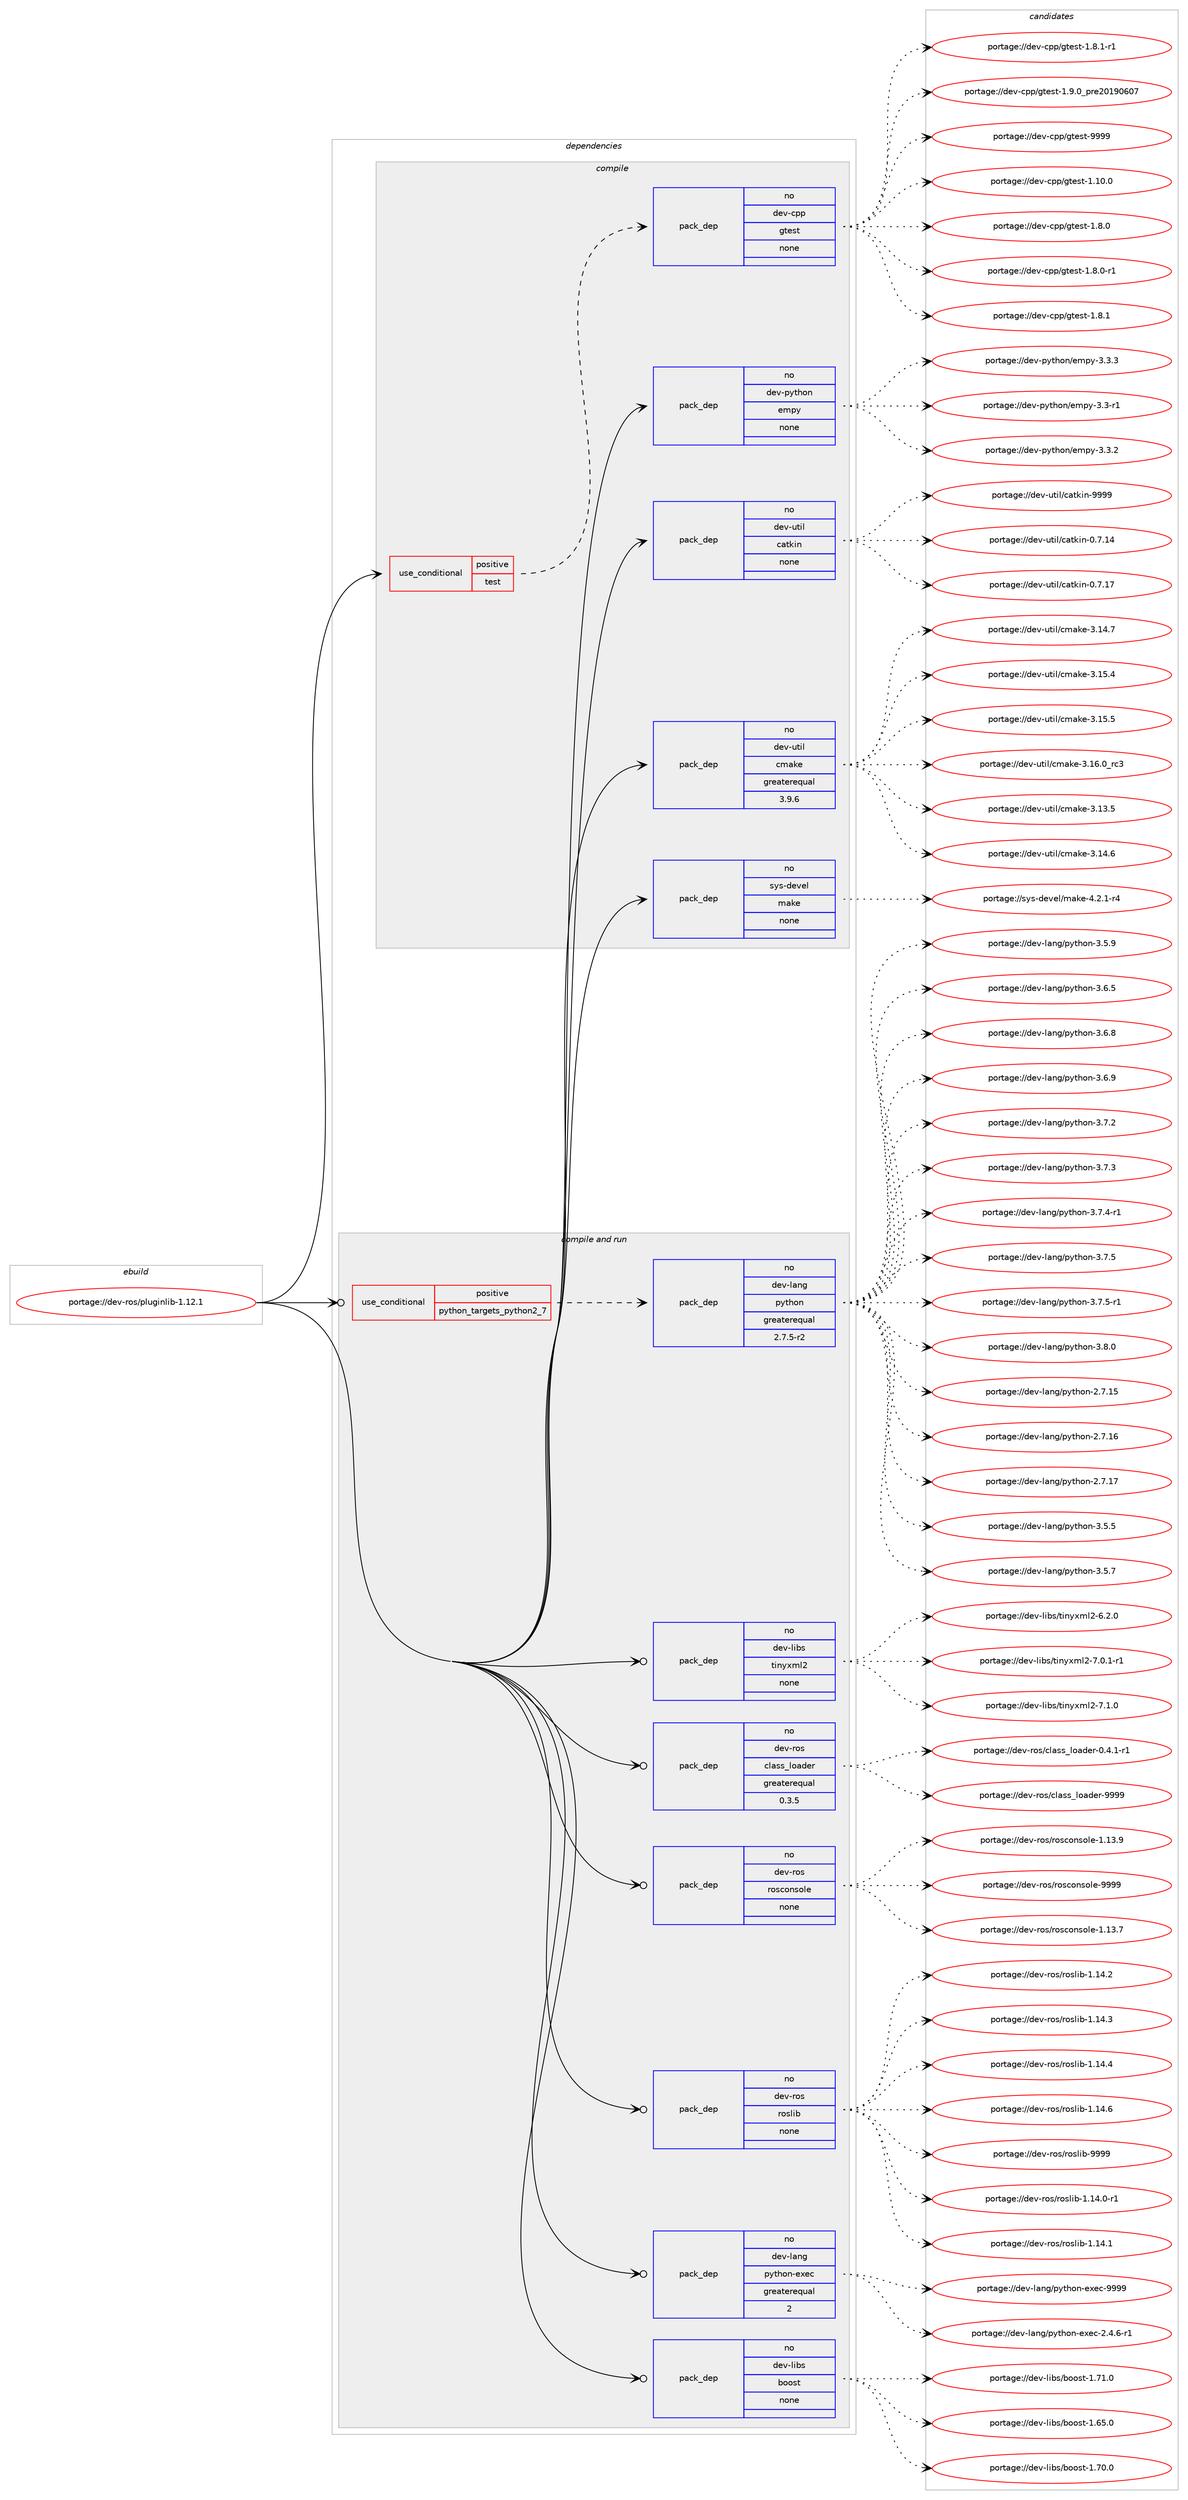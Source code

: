 digraph prolog {

# *************
# Graph options
# *************

newrank=true;
concentrate=true;
compound=true;
graph [rankdir=LR,fontname=Helvetica,fontsize=10,ranksep=1.5];#, ranksep=2.5, nodesep=0.2];
edge  [arrowhead=vee];
node  [fontname=Helvetica,fontsize=10];

# **********
# The ebuild
# **********

subgraph cluster_leftcol {
color=gray;
rank=same;
label=<<i>ebuild</i>>;
id [label="portage://dev-ros/pluginlib-1.12.1", color=red, width=4, href="../dev-ros/pluginlib-1.12.1.svg"];
}

# ****************
# The dependencies
# ****************

subgraph cluster_midcol {
color=gray;
label=<<i>dependencies</i>>;
subgraph cluster_compile {
fillcolor="#eeeeee";
style=filled;
label=<<i>compile</i>>;
subgraph cond43432 {
dependency193063 [label=<<TABLE BORDER="0" CELLBORDER="1" CELLSPACING="0" CELLPADDING="4"><TR><TD ROWSPAN="3" CELLPADDING="10">use_conditional</TD></TR><TR><TD>positive</TD></TR><TR><TD>test</TD></TR></TABLE>>, shape=none, color=red];
subgraph pack146203 {
dependency193064 [label=<<TABLE BORDER="0" CELLBORDER="1" CELLSPACING="0" CELLPADDING="4" WIDTH="220"><TR><TD ROWSPAN="6" CELLPADDING="30">pack_dep</TD></TR><TR><TD WIDTH="110">no</TD></TR><TR><TD>dev-cpp</TD></TR><TR><TD>gtest</TD></TR><TR><TD>none</TD></TR><TR><TD></TD></TR></TABLE>>, shape=none, color=blue];
}
dependency193063:e -> dependency193064:w [weight=20,style="dashed",arrowhead="vee"];
}
id:e -> dependency193063:w [weight=20,style="solid",arrowhead="vee"];
subgraph pack146204 {
dependency193065 [label=<<TABLE BORDER="0" CELLBORDER="1" CELLSPACING="0" CELLPADDING="4" WIDTH="220"><TR><TD ROWSPAN="6" CELLPADDING="30">pack_dep</TD></TR><TR><TD WIDTH="110">no</TD></TR><TR><TD>dev-python</TD></TR><TR><TD>empy</TD></TR><TR><TD>none</TD></TR><TR><TD></TD></TR></TABLE>>, shape=none, color=blue];
}
id:e -> dependency193065:w [weight=20,style="solid",arrowhead="vee"];
subgraph pack146205 {
dependency193066 [label=<<TABLE BORDER="0" CELLBORDER="1" CELLSPACING="0" CELLPADDING="4" WIDTH="220"><TR><TD ROWSPAN="6" CELLPADDING="30">pack_dep</TD></TR><TR><TD WIDTH="110">no</TD></TR><TR><TD>dev-util</TD></TR><TR><TD>catkin</TD></TR><TR><TD>none</TD></TR><TR><TD></TD></TR></TABLE>>, shape=none, color=blue];
}
id:e -> dependency193066:w [weight=20,style="solid",arrowhead="vee"];
subgraph pack146206 {
dependency193067 [label=<<TABLE BORDER="0" CELLBORDER="1" CELLSPACING="0" CELLPADDING="4" WIDTH="220"><TR><TD ROWSPAN="6" CELLPADDING="30">pack_dep</TD></TR><TR><TD WIDTH="110">no</TD></TR><TR><TD>dev-util</TD></TR><TR><TD>cmake</TD></TR><TR><TD>greaterequal</TD></TR><TR><TD>3.9.6</TD></TR></TABLE>>, shape=none, color=blue];
}
id:e -> dependency193067:w [weight=20,style="solid",arrowhead="vee"];
subgraph pack146207 {
dependency193068 [label=<<TABLE BORDER="0" CELLBORDER="1" CELLSPACING="0" CELLPADDING="4" WIDTH="220"><TR><TD ROWSPAN="6" CELLPADDING="30">pack_dep</TD></TR><TR><TD WIDTH="110">no</TD></TR><TR><TD>sys-devel</TD></TR><TR><TD>make</TD></TR><TR><TD>none</TD></TR><TR><TD></TD></TR></TABLE>>, shape=none, color=blue];
}
id:e -> dependency193068:w [weight=20,style="solid",arrowhead="vee"];
}
subgraph cluster_compileandrun {
fillcolor="#eeeeee";
style=filled;
label=<<i>compile and run</i>>;
subgraph cond43433 {
dependency193069 [label=<<TABLE BORDER="0" CELLBORDER="1" CELLSPACING="0" CELLPADDING="4"><TR><TD ROWSPAN="3" CELLPADDING="10">use_conditional</TD></TR><TR><TD>positive</TD></TR><TR><TD>python_targets_python2_7</TD></TR></TABLE>>, shape=none, color=red];
subgraph pack146208 {
dependency193070 [label=<<TABLE BORDER="0" CELLBORDER="1" CELLSPACING="0" CELLPADDING="4" WIDTH="220"><TR><TD ROWSPAN="6" CELLPADDING="30">pack_dep</TD></TR><TR><TD WIDTH="110">no</TD></TR><TR><TD>dev-lang</TD></TR><TR><TD>python</TD></TR><TR><TD>greaterequal</TD></TR><TR><TD>2.7.5-r2</TD></TR></TABLE>>, shape=none, color=blue];
}
dependency193069:e -> dependency193070:w [weight=20,style="dashed",arrowhead="vee"];
}
id:e -> dependency193069:w [weight=20,style="solid",arrowhead="odotvee"];
subgraph pack146209 {
dependency193071 [label=<<TABLE BORDER="0" CELLBORDER="1" CELLSPACING="0" CELLPADDING="4" WIDTH="220"><TR><TD ROWSPAN="6" CELLPADDING="30">pack_dep</TD></TR><TR><TD WIDTH="110">no</TD></TR><TR><TD>dev-lang</TD></TR><TR><TD>python-exec</TD></TR><TR><TD>greaterequal</TD></TR><TR><TD>2</TD></TR></TABLE>>, shape=none, color=blue];
}
id:e -> dependency193071:w [weight=20,style="solid",arrowhead="odotvee"];
subgraph pack146210 {
dependency193072 [label=<<TABLE BORDER="0" CELLBORDER="1" CELLSPACING="0" CELLPADDING="4" WIDTH="220"><TR><TD ROWSPAN="6" CELLPADDING="30">pack_dep</TD></TR><TR><TD WIDTH="110">no</TD></TR><TR><TD>dev-libs</TD></TR><TR><TD>boost</TD></TR><TR><TD>none</TD></TR><TR><TD></TD></TR></TABLE>>, shape=none, color=blue];
}
id:e -> dependency193072:w [weight=20,style="solid",arrowhead="odotvee"];
subgraph pack146211 {
dependency193073 [label=<<TABLE BORDER="0" CELLBORDER="1" CELLSPACING="0" CELLPADDING="4" WIDTH="220"><TR><TD ROWSPAN="6" CELLPADDING="30">pack_dep</TD></TR><TR><TD WIDTH="110">no</TD></TR><TR><TD>dev-libs</TD></TR><TR><TD>tinyxml2</TD></TR><TR><TD>none</TD></TR><TR><TD></TD></TR></TABLE>>, shape=none, color=blue];
}
id:e -> dependency193073:w [weight=20,style="solid",arrowhead="odotvee"];
subgraph pack146212 {
dependency193074 [label=<<TABLE BORDER="0" CELLBORDER="1" CELLSPACING="0" CELLPADDING="4" WIDTH="220"><TR><TD ROWSPAN="6" CELLPADDING="30">pack_dep</TD></TR><TR><TD WIDTH="110">no</TD></TR><TR><TD>dev-ros</TD></TR><TR><TD>class_loader</TD></TR><TR><TD>greaterequal</TD></TR><TR><TD>0.3.5</TD></TR></TABLE>>, shape=none, color=blue];
}
id:e -> dependency193074:w [weight=20,style="solid",arrowhead="odotvee"];
subgraph pack146213 {
dependency193075 [label=<<TABLE BORDER="0" CELLBORDER="1" CELLSPACING="0" CELLPADDING="4" WIDTH="220"><TR><TD ROWSPAN="6" CELLPADDING="30">pack_dep</TD></TR><TR><TD WIDTH="110">no</TD></TR><TR><TD>dev-ros</TD></TR><TR><TD>rosconsole</TD></TR><TR><TD>none</TD></TR><TR><TD></TD></TR></TABLE>>, shape=none, color=blue];
}
id:e -> dependency193075:w [weight=20,style="solid",arrowhead="odotvee"];
subgraph pack146214 {
dependency193076 [label=<<TABLE BORDER="0" CELLBORDER="1" CELLSPACING="0" CELLPADDING="4" WIDTH="220"><TR><TD ROWSPAN="6" CELLPADDING="30">pack_dep</TD></TR><TR><TD WIDTH="110">no</TD></TR><TR><TD>dev-ros</TD></TR><TR><TD>roslib</TD></TR><TR><TD>none</TD></TR><TR><TD></TD></TR></TABLE>>, shape=none, color=blue];
}
id:e -> dependency193076:w [weight=20,style="solid",arrowhead="odotvee"];
}
subgraph cluster_run {
fillcolor="#eeeeee";
style=filled;
label=<<i>run</i>>;
}
}

# **************
# The candidates
# **************

subgraph cluster_choices {
rank=same;
color=gray;
label=<<i>candidates</i>>;

subgraph choice146203 {
color=black;
nodesep=1;
choiceportage10010111845991121124710311610111511645494649484648 [label="portage://dev-cpp/gtest-1.10.0", color=red, width=4,href="../dev-cpp/gtest-1.10.0.svg"];
choiceportage100101118459911211247103116101115116454946564648 [label="portage://dev-cpp/gtest-1.8.0", color=red, width=4,href="../dev-cpp/gtest-1.8.0.svg"];
choiceportage1001011184599112112471031161011151164549465646484511449 [label="portage://dev-cpp/gtest-1.8.0-r1", color=red, width=4,href="../dev-cpp/gtest-1.8.0-r1.svg"];
choiceportage100101118459911211247103116101115116454946564649 [label="portage://dev-cpp/gtest-1.8.1", color=red, width=4,href="../dev-cpp/gtest-1.8.1.svg"];
choiceportage1001011184599112112471031161011151164549465646494511449 [label="portage://dev-cpp/gtest-1.8.1-r1", color=red, width=4,href="../dev-cpp/gtest-1.8.1-r1.svg"];
choiceportage100101118459911211247103116101115116454946574648951121141015048495748544855 [label="portage://dev-cpp/gtest-1.9.0_pre20190607", color=red, width=4,href="../dev-cpp/gtest-1.9.0_pre20190607.svg"];
choiceportage1001011184599112112471031161011151164557575757 [label="portage://dev-cpp/gtest-9999", color=red, width=4,href="../dev-cpp/gtest-9999.svg"];
dependency193064:e -> choiceportage10010111845991121124710311610111511645494649484648:w [style=dotted,weight="100"];
dependency193064:e -> choiceportage100101118459911211247103116101115116454946564648:w [style=dotted,weight="100"];
dependency193064:e -> choiceportage1001011184599112112471031161011151164549465646484511449:w [style=dotted,weight="100"];
dependency193064:e -> choiceportage100101118459911211247103116101115116454946564649:w [style=dotted,weight="100"];
dependency193064:e -> choiceportage1001011184599112112471031161011151164549465646494511449:w [style=dotted,weight="100"];
dependency193064:e -> choiceportage100101118459911211247103116101115116454946574648951121141015048495748544855:w [style=dotted,weight="100"];
dependency193064:e -> choiceportage1001011184599112112471031161011151164557575757:w [style=dotted,weight="100"];
}
subgraph choice146204 {
color=black;
nodesep=1;
choiceportage1001011184511212111610411111047101109112121455146514511449 [label="portage://dev-python/empy-3.3-r1", color=red, width=4,href="../dev-python/empy-3.3-r1.svg"];
choiceportage1001011184511212111610411111047101109112121455146514650 [label="portage://dev-python/empy-3.3.2", color=red, width=4,href="../dev-python/empy-3.3.2.svg"];
choiceportage1001011184511212111610411111047101109112121455146514651 [label="portage://dev-python/empy-3.3.3", color=red, width=4,href="../dev-python/empy-3.3.3.svg"];
dependency193065:e -> choiceportage1001011184511212111610411111047101109112121455146514511449:w [style=dotted,weight="100"];
dependency193065:e -> choiceportage1001011184511212111610411111047101109112121455146514650:w [style=dotted,weight="100"];
dependency193065:e -> choiceportage1001011184511212111610411111047101109112121455146514651:w [style=dotted,weight="100"];
}
subgraph choice146205 {
color=black;
nodesep=1;
choiceportage1001011184511711610510847999711610710511045484655464952 [label="portage://dev-util/catkin-0.7.14", color=red, width=4,href="../dev-util/catkin-0.7.14.svg"];
choiceportage1001011184511711610510847999711610710511045484655464955 [label="portage://dev-util/catkin-0.7.17", color=red, width=4,href="../dev-util/catkin-0.7.17.svg"];
choiceportage100101118451171161051084799971161071051104557575757 [label="portage://dev-util/catkin-9999", color=red, width=4,href="../dev-util/catkin-9999.svg"];
dependency193066:e -> choiceportage1001011184511711610510847999711610710511045484655464952:w [style=dotted,weight="100"];
dependency193066:e -> choiceportage1001011184511711610510847999711610710511045484655464955:w [style=dotted,weight="100"];
dependency193066:e -> choiceportage100101118451171161051084799971161071051104557575757:w [style=dotted,weight="100"];
}
subgraph choice146206 {
color=black;
nodesep=1;
choiceportage1001011184511711610510847991099710710145514649514653 [label="portage://dev-util/cmake-3.13.5", color=red, width=4,href="../dev-util/cmake-3.13.5.svg"];
choiceportage1001011184511711610510847991099710710145514649524654 [label="portage://dev-util/cmake-3.14.6", color=red, width=4,href="../dev-util/cmake-3.14.6.svg"];
choiceportage1001011184511711610510847991099710710145514649524655 [label="portage://dev-util/cmake-3.14.7", color=red, width=4,href="../dev-util/cmake-3.14.7.svg"];
choiceportage1001011184511711610510847991099710710145514649534652 [label="portage://dev-util/cmake-3.15.4", color=red, width=4,href="../dev-util/cmake-3.15.4.svg"];
choiceportage1001011184511711610510847991099710710145514649534653 [label="portage://dev-util/cmake-3.15.5", color=red, width=4,href="../dev-util/cmake-3.15.5.svg"];
choiceportage1001011184511711610510847991099710710145514649544648951149951 [label="portage://dev-util/cmake-3.16.0_rc3", color=red, width=4,href="../dev-util/cmake-3.16.0_rc3.svg"];
dependency193067:e -> choiceportage1001011184511711610510847991099710710145514649514653:w [style=dotted,weight="100"];
dependency193067:e -> choiceportage1001011184511711610510847991099710710145514649524654:w [style=dotted,weight="100"];
dependency193067:e -> choiceportage1001011184511711610510847991099710710145514649524655:w [style=dotted,weight="100"];
dependency193067:e -> choiceportage1001011184511711610510847991099710710145514649534652:w [style=dotted,weight="100"];
dependency193067:e -> choiceportage1001011184511711610510847991099710710145514649534653:w [style=dotted,weight="100"];
dependency193067:e -> choiceportage1001011184511711610510847991099710710145514649544648951149951:w [style=dotted,weight="100"];
}
subgraph choice146207 {
color=black;
nodesep=1;
choiceportage1151211154510010111810110847109971071014552465046494511452 [label="portage://sys-devel/make-4.2.1-r4", color=red, width=4,href="../sys-devel/make-4.2.1-r4.svg"];
dependency193068:e -> choiceportage1151211154510010111810110847109971071014552465046494511452:w [style=dotted,weight="100"];
}
subgraph choice146208 {
color=black;
nodesep=1;
choiceportage10010111845108971101034711212111610411111045504655464953 [label="portage://dev-lang/python-2.7.15", color=red, width=4,href="../dev-lang/python-2.7.15.svg"];
choiceportage10010111845108971101034711212111610411111045504655464954 [label="portage://dev-lang/python-2.7.16", color=red, width=4,href="../dev-lang/python-2.7.16.svg"];
choiceportage10010111845108971101034711212111610411111045504655464955 [label="portage://dev-lang/python-2.7.17", color=red, width=4,href="../dev-lang/python-2.7.17.svg"];
choiceportage100101118451089711010347112121116104111110455146534653 [label="portage://dev-lang/python-3.5.5", color=red, width=4,href="../dev-lang/python-3.5.5.svg"];
choiceportage100101118451089711010347112121116104111110455146534655 [label="portage://dev-lang/python-3.5.7", color=red, width=4,href="../dev-lang/python-3.5.7.svg"];
choiceportage100101118451089711010347112121116104111110455146534657 [label="portage://dev-lang/python-3.5.9", color=red, width=4,href="../dev-lang/python-3.5.9.svg"];
choiceportage100101118451089711010347112121116104111110455146544653 [label="portage://dev-lang/python-3.6.5", color=red, width=4,href="../dev-lang/python-3.6.5.svg"];
choiceportage100101118451089711010347112121116104111110455146544656 [label="portage://dev-lang/python-3.6.8", color=red, width=4,href="../dev-lang/python-3.6.8.svg"];
choiceportage100101118451089711010347112121116104111110455146544657 [label="portage://dev-lang/python-3.6.9", color=red, width=4,href="../dev-lang/python-3.6.9.svg"];
choiceportage100101118451089711010347112121116104111110455146554650 [label="portage://dev-lang/python-3.7.2", color=red, width=4,href="../dev-lang/python-3.7.2.svg"];
choiceportage100101118451089711010347112121116104111110455146554651 [label="portage://dev-lang/python-3.7.3", color=red, width=4,href="../dev-lang/python-3.7.3.svg"];
choiceportage1001011184510897110103471121211161041111104551465546524511449 [label="portage://dev-lang/python-3.7.4-r1", color=red, width=4,href="../dev-lang/python-3.7.4-r1.svg"];
choiceportage100101118451089711010347112121116104111110455146554653 [label="portage://dev-lang/python-3.7.5", color=red, width=4,href="../dev-lang/python-3.7.5.svg"];
choiceportage1001011184510897110103471121211161041111104551465546534511449 [label="portage://dev-lang/python-3.7.5-r1", color=red, width=4,href="../dev-lang/python-3.7.5-r1.svg"];
choiceportage100101118451089711010347112121116104111110455146564648 [label="portage://dev-lang/python-3.8.0", color=red, width=4,href="../dev-lang/python-3.8.0.svg"];
dependency193070:e -> choiceportage10010111845108971101034711212111610411111045504655464953:w [style=dotted,weight="100"];
dependency193070:e -> choiceportage10010111845108971101034711212111610411111045504655464954:w [style=dotted,weight="100"];
dependency193070:e -> choiceportage10010111845108971101034711212111610411111045504655464955:w [style=dotted,weight="100"];
dependency193070:e -> choiceportage100101118451089711010347112121116104111110455146534653:w [style=dotted,weight="100"];
dependency193070:e -> choiceportage100101118451089711010347112121116104111110455146534655:w [style=dotted,weight="100"];
dependency193070:e -> choiceportage100101118451089711010347112121116104111110455146534657:w [style=dotted,weight="100"];
dependency193070:e -> choiceportage100101118451089711010347112121116104111110455146544653:w [style=dotted,weight="100"];
dependency193070:e -> choiceportage100101118451089711010347112121116104111110455146544656:w [style=dotted,weight="100"];
dependency193070:e -> choiceportage100101118451089711010347112121116104111110455146544657:w [style=dotted,weight="100"];
dependency193070:e -> choiceportage100101118451089711010347112121116104111110455146554650:w [style=dotted,weight="100"];
dependency193070:e -> choiceportage100101118451089711010347112121116104111110455146554651:w [style=dotted,weight="100"];
dependency193070:e -> choiceportage1001011184510897110103471121211161041111104551465546524511449:w [style=dotted,weight="100"];
dependency193070:e -> choiceportage100101118451089711010347112121116104111110455146554653:w [style=dotted,weight="100"];
dependency193070:e -> choiceportage1001011184510897110103471121211161041111104551465546534511449:w [style=dotted,weight="100"];
dependency193070:e -> choiceportage100101118451089711010347112121116104111110455146564648:w [style=dotted,weight="100"];
}
subgraph choice146209 {
color=black;
nodesep=1;
choiceportage10010111845108971101034711212111610411111045101120101994550465246544511449 [label="portage://dev-lang/python-exec-2.4.6-r1", color=red, width=4,href="../dev-lang/python-exec-2.4.6-r1.svg"];
choiceportage10010111845108971101034711212111610411111045101120101994557575757 [label="portage://dev-lang/python-exec-9999", color=red, width=4,href="../dev-lang/python-exec-9999.svg"];
dependency193071:e -> choiceportage10010111845108971101034711212111610411111045101120101994550465246544511449:w [style=dotted,weight="100"];
dependency193071:e -> choiceportage10010111845108971101034711212111610411111045101120101994557575757:w [style=dotted,weight="100"];
}
subgraph choice146210 {
color=black;
nodesep=1;
choiceportage1001011184510810598115479811111111511645494654534648 [label="portage://dev-libs/boost-1.65.0", color=red, width=4,href="../dev-libs/boost-1.65.0.svg"];
choiceportage1001011184510810598115479811111111511645494655484648 [label="portage://dev-libs/boost-1.70.0", color=red, width=4,href="../dev-libs/boost-1.70.0.svg"];
choiceportage1001011184510810598115479811111111511645494655494648 [label="portage://dev-libs/boost-1.71.0", color=red, width=4,href="../dev-libs/boost-1.71.0.svg"];
dependency193072:e -> choiceportage1001011184510810598115479811111111511645494654534648:w [style=dotted,weight="100"];
dependency193072:e -> choiceportage1001011184510810598115479811111111511645494655484648:w [style=dotted,weight="100"];
dependency193072:e -> choiceportage1001011184510810598115479811111111511645494655494648:w [style=dotted,weight="100"];
}
subgraph choice146211 {
color=black;
nodesep=1;
choiceportage10010111845108105981154711610511012112010910850455446504648 [label="portage://dev-libs/tinyxml2-6.2.0", color=red, width=4,href="../dev-libs/tinyxml2-6.2.0.svg"];
choiceportage100101118451081059811547116105110121120109108504555464846494511449 [label="portage://dev-libs/tinyxml2-7.0.1-r1", color=red, width=4,href="../dev-libs/tinyxml2-7.0.1-r1.svg"];
choiceportage10010111845108105981154711610511012112010910850455546494648 [label="portage://dev-libs/tinyxml2-7.1.0", color=red, width=4,href="../dev-libs/tinyxml2-7.1.0.svg"];
dependency193073:e -> choiceportage10010111845108105981154711610511012112010910850455446504648:w [style=dotted,weight="100"];
dependency193073:e -> choiceportage100101118451081059811547116105110121120109108504555464846494511449:w [style=dotted,weight="100"];
dependency193073:e -> choiceportage10010111845108105981154711610511012112010910850455546494648:w [style=dotted,weight="100"];
}
subgraph choice146212 {
color=black;
nodesep=1;
choiceportage1001011184511411111547991089711511595108111971001011144548465246494511449 [label="portage://dev-ros/class_loader-0.4.1-r1", color=red, width=4,href="../dev-ros/class_loader-0.4.1-r1.svg"];
choiceportage1001011184511411111547991089711511595108111971001011144557575757 [label="portage://dev-ros/class_loader-9999", color=red, width=4,href="../dev-ros/class_loader-9999.svg"];
dependency193074:e -> choiceportage1001011184511411111547991089711511595108111971001011144548465246494511449:w [style=dotted,weight="100"];
dependency193074:e -> choiceportage1001011184511411111547991089711511595108111971001011144557575757:w [style=dotted,weight="100"];
}
subgraph choice146213 {
color=black;
nodesep=1;
choiceportage10010111845114111115471141111159911111011511110810145494649514655 [label="portage://dev-ros/rosconsole-1.13.7", color=red, width=4,href="../dev-ros/rosconsole-1.13.7.svg"];
choiceportage10010111845114111115471141111159911111011511110810145494649514657 [label="portage://dev-ros/rosconsole-1.13.9", color=red, width=4,href="../dev-ros/rosconsole-1.13.9.svg"];
choiceportage1001011184511411111547114111115991111101151111081014557575757 [label="portage://dev-ros/rosconsole-9999", color=red, width=4,href="../dev-ros/rosconsole-9999.svg"];
dependency193075:e -> choiceportage10010111845114111115471141111159911111011511110810145494649514655:w [style=dotted,weight="100"];
dependency193075:e -> choiceportage10010111845114111115471141111159911111011511110810145494649514657:w [style=dotted,weight="100"];
dependency193075:e -> choiceportage1001011184511411111547114111115991111101151111081014557575757:w [style=dotted,weight="100"];
}
subgraph choice146214 {
color=black;
nodesep=1;
choiceportage100101118451141111154711411111510810598454946495246484511449 [label="portage://dev-ros/roslib-1.14.0-r1", color=red, width=4,href="../dev-ros/roslib-1.14.0-r1.svg"];
choiceportage10010111845114111115471141111151081059845494649524649 [label="portage://dev-ros/roslib-1.14.1", color=red, width=4,href="../dev-ros/roslib-1.14.1.svg"];
choiceportage10010111845114111115471141111151081059845494649524650 [label="portage://dev-ros/roslib-1.14.2", color=red, width=4,href="../dev-ros/roslib-1.14.2.svg"];
choiceportage10010111845114111115471141111151081059845494649524651 [label="portage://dev-ros/roslib-1.14.3", color=red, width=4,href="../dev-ros/roslib-1.14.3.svg"];
choiceportage10010111845114111115471141111151081059845494649524652 [label="portage://dev-ros/roslib-1.14.4", color=red, width=4,href="../dev-ros/roslib-1.14.4.svg"];
choiceportage10010111845114111115471141111151081059845494649524654 [label="portage://dev-ros/roslib-1.14.6", color=red, width=4,href="../dev-ros/roslib-1.14.6.svg"];
choiceportage1001011184511411111547114111115108105984557575757 [label="portage://dev-ros/roslib-9999", color=red, width=4,href="../dev-ros/roslib-9999.svg"];
dependency193076:e -> choiceportage100101118451141111154711411111510810598454946495246484511449:w [style=dotted,weight="100"];
dependency193076:e -> choiceportage10010111845114111115471141111151081059845494649524649:w [style=dotted,weight="100"];
dependency193076:e -> choiceportage10010111845114111115471141111151081059845494649524650:w [style=dotted,weight="100"];
dependency193076:e -> choiceportage10010111845114111115471141111151081059845494649524651:w [style=dotted,weight="100"];
dependency193076:e -> choiceportage10010111845114111115471141111151081059845494649524652:w [style=dotted,weight="100"];
dependency193076:e -> choiceportage10010111845114111115471141111151081059845494649524654:w [style=dotted,weight="100"];
dependency193076:e -> choiceportage1001011184511411111547114111115108105984557575757:w [style=dotted,weight="100"];
}
}

}
